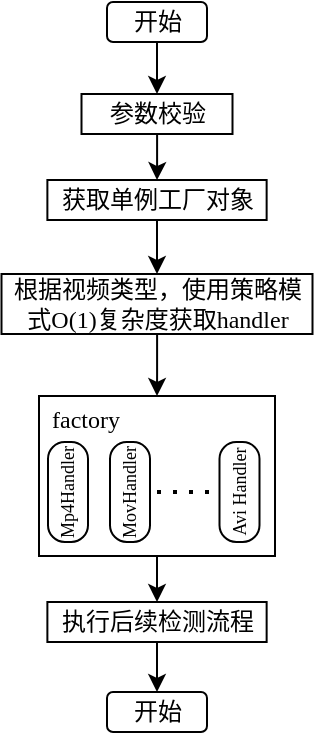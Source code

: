 <mxfile version="26.1.0">
  <diagram name="第 1 页" id="KLoRAD8Rr4eNPZWAdf4I">
    <mxGraphModel dx="734" dy="485" grid="1" gridSize="10" guides="1" tooltips="1" connect="1" arrows="1" fold="1" page="1" pageScale="1" pageWidth="827" pageHeight="1169" math="0" shadow="0">
      <root>
        <mxCell id="0" />
        <mxCell id="1" parent="0" />
        <mxCell id="TyisrgHagVBHa4376Sq0-4" style="edgeStyle=orthogonalEdgeStyle;rounded=0;orthogonalLoop=1;jettySize=auto;html=1;entryX=0.5;entryY=0;entryDx=0;entryDy=0;" edge="1" parent="1" source="lLpGI7_uiI3f87P-loz6-13" target="TyisrgHagVBHa4376Sq0-2">
          <mxGeometry relative="1" as="geometry" />
        </mxCell>
        <mxCell id="lLpGI7_uiI3f87P-loz6-13" value="参数校验" style="rounded=0;whiteSpace=wrap;html=1;fontFamily=宋体;" parent="1" vertex="1">
          <mxGeometry x="361.75" y="110" width="75.5" height="20" as="geometry" />
        </mxCell>
        <mxCell id="TyisrgHagVBHa4376Sq0-8" style="edgeStyle=orthogonalEdgeStyle;rounded=0;orthogonalLoop=1;jettySize=auto;html=1;entryX=0.5;entryY=0;entryDx=0;entryDy=0;" edge="1" parent="1" source="lLpGI7_uiI3f87P-loz6-14" target="lLpGI7_uiI3f87P-loz6-15">
          <mxGeometry relative="1" as="geometry" />
        </mxCell>
        <mxCell id="lLpGI7_uiI3f87P-loz6-14" value="根据视频类型，使用策略模式&lt;font face=&quot;Times New Roman&quot;&gt;O&lt;/font&gt;(1)复杂度获取&lt;font face=&quot;Times New Roman&quot;&gt;handler&lt;/font&gt;" style="rounded=0;whiteSpace=wrap;html=1;fontFamily=宋体;" parent="1" vertex="1">
          <mxGeometry x="321.75" y="200" width="155.5" height="30" as="geometry" />
        </mxCell>
        <mxCell id="lLpGI7_uiI3f87P-loz6-30" style="edgeStyle=orthogonalEdgeStyle;rounded=0;orthogonalLoop=1;jettySize=auto;html=1;entryX=0.5;entryY=0;entryDx=0;entryDy=0;fontFamily=Times New Roman;" parent="1" source="lLpGI7_uiI3f87P-loz6-29" target="lLpGI7_uiI3f87P-loz6-13" edge="1">
          <mxGeometry relative="1" as="geometry">
            <mxPoint x="399.5" y="123" as="targetPoint" />
          </mxGeometry>
        </mxCell>
        <mxCell id="lLpGI7_uiI3f87P-loz6-29" value="开始" style="rounded=1;whiteSpace=wrap;html=1;fontFamily=宋体;" parent="1" vertex="1">
          <mxGeometry x="374.5" y="64" width="50" height="20" as="geometry" />
        </mxCell>
        <mxCell id="TyisrgHagVBHa4376Sq0-5" style="edgeStyle=orthogonalEdgeStyle;rounded=0;orthogonalLoop=1;jettySize=auto;html=1;entryX=0.5;entryY=0;entryDx=0;entryDy=0;" edge="1" parent="1" source="TyisrgHagVBHa4376Sq0-2" target="lLpGI7_uiI3f87P-loz6-14">
          <mxGeometry relative="1" as="geometry" />
        </mxCell>
        <mxCell id="TyisrgHagVBHa4376Sq0-2" value="获取单例工厂对象" style="rounded=0;whiteSpace=wrap;html=1;fontFamily=宋体;" vertex="1" parent="1">
          <mxGeometry x="344.69" y="153" width="109.63" height="20" as="geometry" />
        </mxCell>
        <mxCell id="TyisrgHagVBHa4376Sq0-12" style="edgeStyle=orthogonalEdgeStyle;rounded=0;orthogonalLoop=1;jettySize=auto;html=1;entryX=0.5;entryY=0;entryDx=0;entryDy=0;" edge="1" parent="1" source="lLpGI7_uiI3f87P-loz6-15" target="TyisrgHagVBHa4376Sq0-9">
          <mxGeometry relative="1" as="geometry" />
        </mxCell>
        <mxCell id="lLpGI7_uiI3f87P-loz6-15" value="" style="rounded=0;whiteSpace=wrap;html=1;fontFamily=Times New Roman;" parent="1" vertex="1">
          <mxGeometry x="340.5" y="261" width="118" height="80" as="geometry" />
        </mxCell>
        <mxCell id="lLpGI7_uiI3f87P-loz6-31" value="Mp4Handler" style="rounded=1;whiteSpace=wrap;html=1;fontSize=9;arcSize=42;rotation=-90;horizontal=1;fontFamily=Times New Roman;" parent="1" vertex="1">
          <mxGeometry x="330" y="299" width="50" height="20" as="geometry" />
        </mxCell>
        <mxCell id="lLpGI7_uiI3f87P-loz6-32" value="Avi Handler" style="rounded=1;whiteSpace=wrap;html=1;fontSize=9;arcSize=42;rotation=-90;fontFamily=Times New Roman;" parent="1" vertex="1">
          <mxGeometry x="415.75" y="299" width="50" height="20" as="geometry" />
        </mxCell>
        <mxCell id="lLpGI7_uiI3f87P-loz6-33" value="MovHandler" style="rounded=1;whiteSpace=wrap;html=1;fontSize=9;arcSize=42;rotation=-90;fontFamily=Times New Roman;" parent="1" vertex="1">
          <mxGeometry x="361" y="299" width="50" height="20" as="geometry" />
        </mxCell>
        <mxCell id="lLpGI7_uiI3f87P-loz6-35" value="factory" style="text;html=1;align=center;verticalAlign=middle;whiteSpace=wrap;rounded=0;fontFamily=Times New Roman;" parent="1" vertex="1">
          <mxGeometry x="334" y="258" width="60" height="30" as="geometry" />
        </mxCell>
        <mxCell id="TyisrgHagVBHa4376Sq0-6" value="" style="endArrow=none;dashed=1;html=1;dashPattern=1 3;strokeWidth=2;rounded=0;entryX=0.5;entryY=0;entryDx=0;entryDy=0;exitX=0.5;exitY=1;exitDx=0;exitDy=0;fontFamily=Times New Roman;" edge="1" parent="1">
          <mxGeometry width="50" height="50" relative="1" as="geometry">
            <mxPoint x="399.5" y="309" as="sourcePoint" />
            <mxPoint x="429.75" y="309" as="targetPoint" />
          </mxGeometry>
        </mxCell>
        <mxCell id="TyisrgHagVBHa4376Sq0-13" style="edgeStyle=orthogonalEdgeStyle;rounded=0;orthogonalLoop=1;jettySize=auto;html=1;entryX=0.5;entryY=0;entryDx=0;entryDy=0;" edge="1" parent="1" source="TyisrgHagVBHa4376Sq0-9" target="TyisrgHagVBHa4376Sq0-11">
          <mxGeometry relative="1" as="geometry" />
        </mxCell>
        <mxCell id="TyisrgHagVBHa4376Sq0-9" value="执行后续检测流程" style="rounded=0;whiteSpace=wrap;html=1;fontFamily=宋体;" vertex="1" parent="1">
          <mxGeometry x="344.69" y="364" width="109.63" height="20" as="geometry" />
        </mxCell>
        <mxCell id="TyisrgHagVBHa4376Sq0-11" value="开始" style="rounded=1;whiteSpace=wrap;html=1;fontFamily=宋体;" vertex="1" parent="1">
          <mxGeometry x="374.5" y="409" width="50" height="20" as="geometry" />
        </mxCell>
      </root>
    </mxGraphModel>
  </diagram>
</mxfile>
